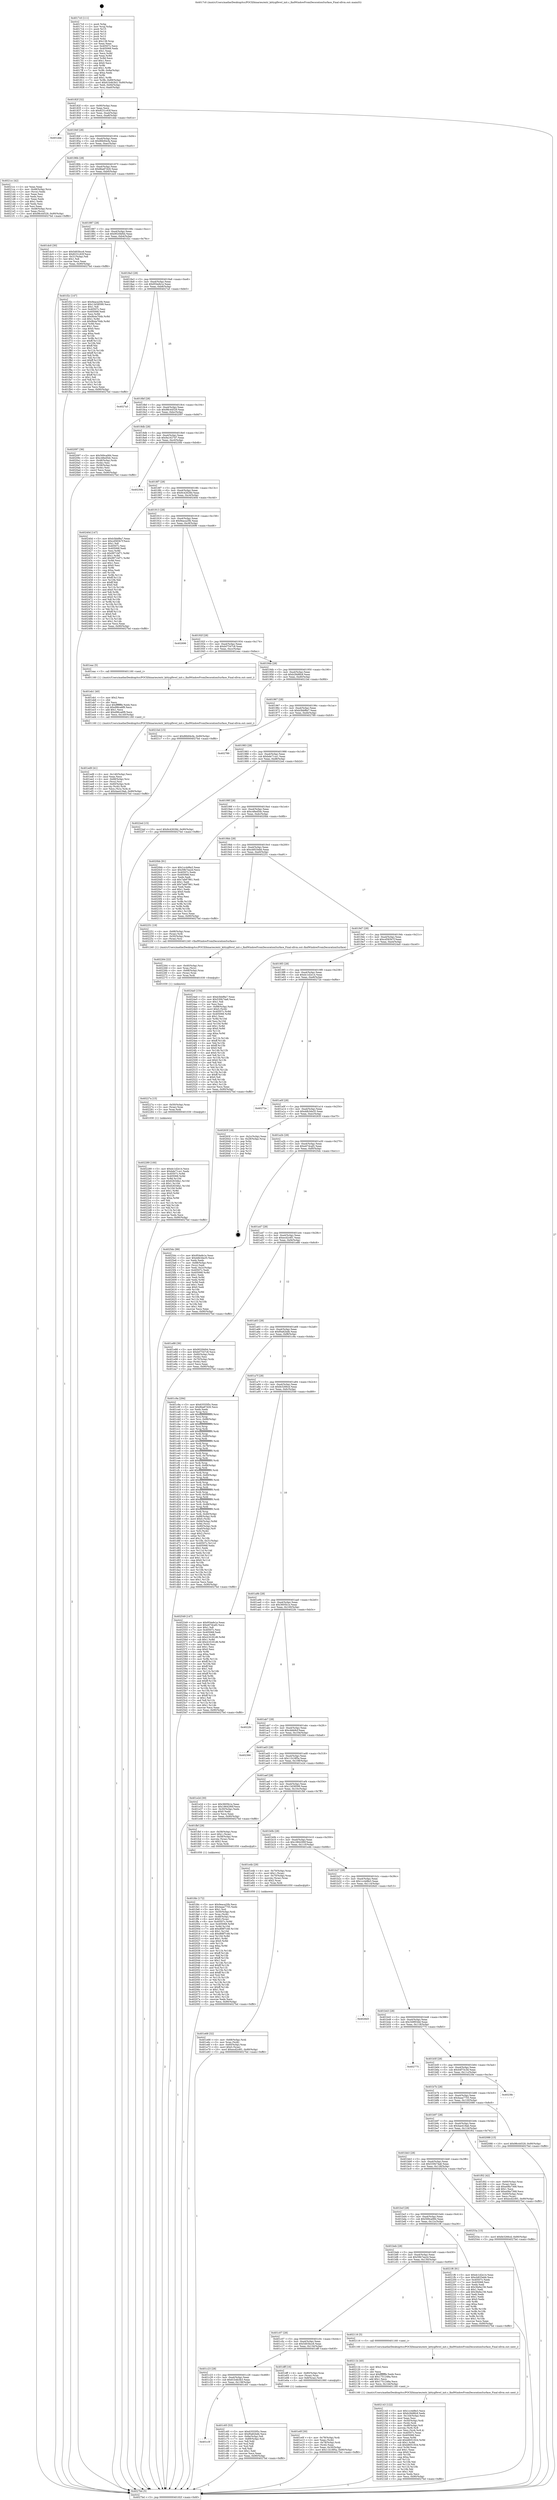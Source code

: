digraph "0x4017c0" {
  label = "0x4017c0 (/mnt/c/Users/mathe/Desktop/tcc/POCII/binaries/extr_kittyglfwwl_init.c_findWindowFromDecorationSurface_Final-ollvm.out::main(0))"
  labelloc = "t"
  node[shape=record]

  Entry [label="",width=0.3,height=0.3,shape=circle,fillcolor=black,style=filled]
  "0x40182f" [label="{
     0x40182f [32]\l
     | [instrs]\l
     &nbsp;&nbsp;0x40182f \<+6\>: mov -0x90(%rbp),%eax\l
     &nbsp;&nbsp;0x401835 \<+2\>: mov %eax,%ecx\l
     &nbsp;&nbsp;0x401837 \<+6\>: sub $0x8231c63f,%ecx\l
     &nbsp;&nbsp;0x40183d \<+6\>: mov %eax,-0xa4(%rbp)\l
     &nbsp;&nbsp;0x401843 \<+6\>: mov %ecx,-0xa8(%rbp)\l
     &nbsp;&nbsp;0x401849 \<+6\>: je 0000000000401dde \<main+0x61e\>\l
  }"]
  "0x401dde" [label="{
     0x401dde\l
  }", style=dashed]
  "0x40184f" [label="{
     0x40184f [28]\l
     | [instrs]\l
     &nbsp;&nbsp;0x40184f \<+5\>: jmp 0000000000401854 \<main+0x94\>\l
     &nbsp;&nbsp;0x401854 \<+6\>: mov -0xa4(%rbp),%eax\l
     &nbsp;&nbsp;0x40185a \<+5\>: sub $0x86b94cfa,%eax\l
     &nbsp;&nbsp;0x40185f \<+6\>: mov %eax,-0xac(%rbp)\l
     &nbsp;&nbsp;0x401865 \<+6\>: je 00000000004021cc \<main+0xa0c\>\l
  }"]
  Exit [label="",width=0.3,height=0.3,shape=circle,fillcolor=black,style=filled,peripheries=2]
  "0x4021cc" [label="{
     0x4021cc [42]\l
     | [instrs]\l
     &nbsp;&nbsp;0x4021cc \<+2\>: xor %eax,%eax\l
     &nbsp;&nbsp;0x4021ce \<+4\>: mov -0x48(%rbp),%rcx\l
     &nbsp;&nbsp;0x4021d2 \<+2\>: mov (%rcx),%edx\l
     &nbsp;&nbsp;0x4021d4 \<+2\>: mov %eax,%esi\l
     &nbsp;&nbsp;0x4021d6 \<+2\>: sub %edx,%esi\l
     &nbsp;&nbsp;0x4021d8 \<+2\>: mov %eax,%edx\l
     &nbsp;&nbsp;0x4021da \<+3\>: sub $0x1,%edx\l
     &nbsp;&nbsp;0x4021dd \<+2\>: add %edx,%esi\l
     &nbsp;&nbsp;0x4021df \<+2\>: sub %esi,%eax\l
     &nbsp;&nbsp;0x4021e1 \<+4\>: mov -0x48(%rbp),%rcx\l
     &nbsp;&nbsp;0x4021e5 \<+2\>: mov %eax,(%rcx)\l
     &nbsp;&nbsp;0x4021e7 \<+10\>: movl $0x98c44529,-0x90(%rbp)\l
     &nbsp;&nbsp;0x4021f1 \<+5\>: jmp 00000000004027bd \<main+0xffd\>\l
  }"]
  "0x40186b" [label="{
     0x40186b [28]\l
     | [instrs]\l
     &nbsp;&nbsp;0x40186b \<+5\>: jmp 0000000000401870 \<main+0xb0\>\l
     &nbsp;&nbsp;0x401870 \<+6\>: mov -0xa4(%rbp),%eax\l
     &nbsp;&nbsp;0x401876 \<+5\>: sub $0x8ba87d26,%eax\l
     &nbsp;&nbsp;0x40187b \<+6\>: mov %eax,-0xb0(%rbp)\l
     &nbsp;&nbsp;0x401881 \<+6\>: je 0000000000401dc0 \<main+0x600\>\l
  }"]
  "0x402289" [label="{
     0x402289 [100]\l
     | [instrs]\l
     &nbsp;&nbsp;0x402289 \<+5\>: mov $0xdc1d2e14,%ecx\l
     &nbsp;&nbsp;0x40228e \<+5\>: mov $0xbde71ce1,%edx\l
     &nbsp;&nbsp;0x402293 \<+8\>: mov 0x40507c,%r8d\l
     &nbsp;&nbsp;0x40229b \<+8\>: mov 0x405068,%r9d\l
     &nbsp;&nbsp;0x4022a3 \<+3\>: mov %r8d,%r10d\l
     &nbsp;&nbsp;0x4022a6 \<+7\>: sub $0x62634fa1,%r10d\l
     &nbsp;&nbsp;0x4022ad \<+4\>: sub $0x1,%r10d\l
     &nbsp;&nbsp;0x4022b1 \<+7\>: add $0x62634fa1,%r10d\l
     &nbsp;&nbsp;0x4022b8 \<+4\>: imul %r10d,%r8d\l
     &nbsp;&nbsp;0x4022bc \<+4\>: and $0x1,%r8d\l
     &nbsp;&nbsp;0x4022c0 \<+4\>: cmp $0x0,%r8d\l
     &nbsp;&nbsp;0x4022c4 \<+4\>: sete %r11b\l
     &nbsp;&nbsp;0x4022c8 \<+4\>: cmp $0xa,%r9d\l
     &nbsp;&nbsp;0x4022cc \<+3\>: setl %bl\l
     &nbsp;&nbsp;0x4022cf \<+3\>: mov %r11b,%r14b\l
     &nbsp;&nbsp;0x4022d2 \<+3\>: and %bl,%r14b\l
     &nbsp;&nbsp;0x4022d5 \<+3\>: xor %bl,%r11b\l
     &nbsp;&nbsp;0x4022d8 \<+3\>: or %r11b,%r14b\l
     &nbsp;&nbsp;0x4022db \<+4\>: test $0x1,%r14b\l
     &nbsp;&nbsp;0x4022df \<+3\>: cmovne %edx,%ecx\l
     &nbsp;&nbsp;0x4022e2 \<+6\>: mov %ecx,-0x90(%rbp)\l
     &nbsp;&nbsp;0x4022e8 \<+5\>: jmp 00000000004027bd \<main+0xffd\>\l
  }"]
  "0x401dc0" [label="{
     0x401dc0 [30]\l
     | [instrs]\l
     &nbsp;&nbsp;0x401dc0 \<+5\>: mov $0x5d03bcc6,%eax\l
     &nbsp;&nbsp;0x401dc5 \<+5\>: mov $0x8231c63f,%ecx\l
     &nbsp;&nbsp;0x401dca \<+3\>: mov -0x31(%rbp),%dl\l
     &nbsp;&nbsp;0x401dcd \<+3\>: test $0x1,%dl\l
     &nbsp;&nbsp;0x401dd0 \<+3\>: cmovne %ecx,%eax\l
     &nbsp;&nbsp;0x401dd3 \<+6\>: mov %eax,-0x90(%rbp)\l
     &nbsp;&nbsp;0x401dd9 \<+5\>: jmp 00000000004027bd \<main+0xffd\>\l
  }"]
  "0x401887" [label="{
     0x401887 [28]\l
     | [instrs]\l
     &nbsp;&nbsp;0x401887 \<+5\>: jmp 000000000040188c \<main+0xcc\>\l
     &nbsp;&nbsp;0x40188c \<+6\>: mov -0xa4(%rbp),%eax\l
     &nbsp;&nbsp;0x401892 \<+5\>: sub $0x9020bf44,%eax\l
     &nbsp;&nbsp;0x401897 \<+6\>: mov %eax,-0xb4(%rbp)\l
     &nbsp;&nbsp;0x40189d \<+6\>: je 0000000000401f2c \<main+0x76c\>\l
  }"]
  "0x40227a" [label="{
     0x40227a [15]\l
     | [instrs]\l
     &nbsp;&nbsp;0x40227a \<+4\>: mov -0x50(%rbp),%rax\l
     &nbsp;&nbsp;0x40227e \<+3\>: mov (%rax),%rax\l
     &nbsp;&nbsp;0x402281 \<+3\>: mov %rax,%rdi\l
     &nbsp;&nbsp;0x402284 \<+5\>: call 0000000000401030 \<free@plt\>\l
     | [calls]\l
     &nbsp;&nbsp;0x401030 \{1\} (unknown)\l
  }"]
  "0x401f2c" [label="{
     0x401f2c [147]\l
     | [instrs]\l
     &nbsp;&nbsp;0x401f2c \<+5\>: mov $0x9eaca20b,%eax\l
     &nbsp;&nbsp;0x401f31 \<+5\>: mov $0x13d38599,%ecx\l
     &nbsp;&nbsp;0x401f36 \<+2\>: mov $0x1,%dl\l
     &nbsp;&nbsp;0x401f38 \<+7\>: mov 0x40507c,%esi\l
     &nbsp;&nbsp;0x401f3f \<+7\>: mov 0x405068,%edi\l
     &nbsp;&nbsp;0x401f46 \<+3\>: mov %esi,%r8d\l
     &nbsp;&nbsp;0x401f49 \<+7\>: add $0x9b4a764b,%r8d\l
     &nbsp;&nbsp;0x401f50 \<+4\>: sub $0x1,%r8d\l
     &nbsp;&nbsp;0x401f54 \<+7\>: sub $0x9b4a764b,%r8d\l
     &nbsp;&nbsp;0x401f5b \<+4\>: imul %r8d,%esi\l
     &nbsp;&nbsp;0x401f5f \<+3\>: and $0x1,%esi\l
     &nbsp;&nbsp;0x401f62 \<+3\>: cmp $0x0,%esi\l
     &nbsp;&nbsp;0x401f65 \<+4\>: sete %r9b\l
     &nbsp;&nbsp;0x401f69 \<+3\>: cmp $0xa,%edi\l
     &nbsp;&nbsp;0x401f6c \<+4\>: setl %r10b\l
     &nbsp;&nbsp;0x401f70 \<+3\>: mov %r9b,%r11b\l
     &nbsp;&nbsp;0x401f73 \<+4\>: xor $0xff,%r11b\l
     &nbsp;&nbsp;0x401f77 \<+3\>: mov %r10b,%bl\l
     &nbsp;&nbsp;0x401f7a \<+3\>: xor $0xff,%bl\l
     &nbsp;&nbsp;0x401f7d \<+3\>: xor $0x1,%dl\l
     &nbsp;&nbsp;0x401f80 \<+3\>: mov %r11b,%r14b\l
     &nbsp;&nbsp;0x401f83 \<+4\>: and $0xff,%r14b\l
     &nbsp;&nbsp;0x401f87 \<+3\>: and %dl,%r9b\l
     &nbsp;&nbsp;0x401f8a \<+3\>: mov %bl,%r15b\l
     &nbsp;&nbsp;0x401f8d \<+4\>: and $0xff,%r15b\l
     &nbsp;&nbsp;0x401f91 \<+3\>: and %dl,%r10b\l
     &nbsp;&nbsp;0x401f94 \<+3\>: or %r9b,%r14b\l
     &nbsp;&nbsp;0x401f97 \<+3\>: or %r10b,%r15b\l
     &nbsp;&nbsp;0x401f9a \<+3\>: xor %r15b,%r14b\l
     &nbsp;&nbsp;0x401f9d \<+3\>: or %bl,%r11b\l
     &nbsp;&nbsp;0x401fa0 \<+4\>: xor $0xff,%r11b\l
     &nbsp;&nbsp;0x401fa4 \<+3\>: or $0x1,%dl\l
     &nbsp;&nbsp;0x401fa7 \<+3\>: and %dl,%r11b\l
     &nbsp;&nbsp;0x401faa \<+3\>: or %r11b,%r14b\l
     &nbsp;&nbsp;0x401fad \<+4\>: test $0x1,%r14b\l
     &nbsp;&nbsp;0x401fb1 \<+3\>: cmovne %ecx,%eax\l
     &nbsp;&nbsp;0x401fb4 \<+6\>: mov %eax,-0x90(%rbp)\l
     &nbsp;&nbsp;0x401fba \<+5\>: jmp 00000000004027bd \<main+0xffd\>\l
  }"]
  "0x4018a3" [label="{
     0x4018a3 [28]\l
     | [instrs]\l
     &nbsp;&nbsp;0x4018a3 \<+5\>: jmp 00000000004018a8 \<main+0xe8\>\l
     &nbsp;&nbsp;0x4018a8 \<+6\>: mov -0xa4(%rbp),%eax\l
     &nbsp;&nbsp;0x4018ae \<+5\>: sub $0x954efe1e,%eax\l
     &nbsp;&nbsp;0x4018b3 \<+6\>: mov %eax,-0xb8(%rbp)\l
     &nbsp;&nbsp;0x4018b9 \<+6\>: je 00000000004027a5 \<main+0xfe5\>\l
  }"]
  "0x402264" [label="{
     0x402264 [22]\l
     | [instrs]\l
     &nbsp;&nbsp;0x402264 \<+4\>: mov -0x40(%rbp),%rsi\l
     &nbsp;&nbsp;0x402268 \<+3\>: mov %rax,(%rsi)\l
     &nbsp;&nbsp;0x40226b \<+4\>: mov -0x68(%rbp),%rax\l
     &nbsp;&nbsp;0x40226f \<+3\>: mov (%rax),%rax\l
     &nbsp;&nbsp;0x402272 \<+3\>: mov %rax,%rdi\l
     &nbsp;&nbsp;0x402275 \<+5\>: call 0000000000401030 \<free@plt\>\l
     | [calls]\l
     &nbsp;&nbsp;0x401030 \{1\} (unknown)\l
  }"]
  "0x4027a5" [label="{
     0x4027a5\l
  }", style=dashed]
  "0x4018bf" [label="{
     0x4018bf [28]\l
     | [instrs]\l
     &nbsp;&nbsp;0x4018bf \<+5\>: jmp 00000000004018c4 \<main+0x104\>\l
     &nbsp;&nbsp;0x4018c4 \<+6\>: mov -0xa4(%rbp),%eax\l
     &nbsp;&nbsp;0x4018ca \<+5\>: sub $0x98c44529,%eax\l
     &nbsp;&nbsp;0x4018cf \<+6\>: mov %eax,-0xbc(%rbp)\l
     &nbsp;&nbsp;0x4018d5 \<+6\>: je 0000000000402097 \<main+0x8d7\>\l
  }"]
  "0x402143" [label="{
     0x402143 [122]\l
     | [instrs]\l
     &nbsp;&nbsp;0x402143 \<+5\>: mov $0x1cc4d8e3,%ecx\l
     &nbsp;&nbsp;0x402148 \<+5\>: mov $0xb28d8fc8,%edx\l
     &nbsp;&nbsp;0x40214d \<+6\>: mov -0x144(%rbp),%esi\l
     &nbsp;&nbsp;0x402153 \<+3\>: imul %eax,%esi\l
     &nbsp;&nbsp;0x402156 \<+4\>: mov -0x50(%rbp),%rdi\l
     &nbsp;&nbsp;0x40215a \<+3\>: mov (%rdi),%rdi\l
     &nbsp;&nbsp;0x40215d \<+4\>: mov -0x48(%rbp),%r8\l
     &nbsp;&nbsp;0x402161 \<+3\>: movslq (%r8),%r8\l
     &nbsp;&nbsp;0x402164 \<+4\>: mov %esi,(%rdi,%r8,4)\l
     &nbsp;&nbsp;0x402168 \<+7\>: mov 0x40507c,%eax\l
     &nbsp;&nbsp;0x40216f \<+7\>: mov 0x405068,%esi\l
     &nbsp;&nbsp;0x402176 \<+3\>: mov %eax,%r9d\l
     &nbsp;&nbsp;0x402179 \<+7\>: add $0xb8051924,%r9d\l
     &nbsp;&nbsp;0x402180 \<+4\>: sub $0x1,%r9d\l
     &nbsp;&nbsp;0x402184 \<+7\>: sub $0xb8051924,%r9d\l
     &nbsp;&nbsp;0x40218b \<+4\>: imul %r9d,%eax\l
     &nbsp;&nbsp;0x40218f \<+3\>: and $0x1,%eax\l
     &nbsp;&nbsp;0x402192 \<+3\>: cmp $0x0,%eax\l
     &nbsp;&nbsp;0x402195 \<+4\>: sete %r10b\l
     &nbsp;&nbsp;0x402199 \<+3\>: cmp $0xa,%esi\l
     &nbsp;&nbsp;0x40219c \<+4\>: setl %r11b\l
     &nbsp;&nbsp;0x4021a0 \<+3\>: mov %r10b,%bl\l
     &nbsp;&nbsp;0x4021a3 \<+3\>: and %r11b,%bl\l
     &nbsp;&nbsp;0x4021a6 \<+3\>: xor %r11b,%r10b\l
     &nbsp;&nbsp;0x4021a9 \<+3\>: or %r10b,%bl\l
     &nbsp;&nbsp;0x4021ac \<+3\>: test $0x1,%bl\l
     &nbsp;&nbsp;0x4021af \<+3\>: cmovne %edx,%ecx\l
     &nbsp;&nbsp;0x4021b2 \<+6\>: mov %ecx,-0x90(%rbp)\l
     &nbsp;&nbsp;0x4021b8 \<+5\>: jmp 00000000004027bd \<main+0xffd\>\l
  }"]
  "0x402097" [label="{
     0x402097 [36]\l
     | [instrs]\l
     &nbsp;&nbsp;0x402097 \<+5\>: mov $0x569ca084,%eax\l
     &nbsp;&nbsp;0x40209c \<+5\>: mov $0xc48ed5dc,%ecx\l
     &nbsp;&nbsp;0x4020a1 \<+4\>: mov -0x48(%rbp),%rdx\l
     &nbsp;&nbsp;0x4020a5 \<+2\>: mov (%rdx),%esi\l
     &nbsp;&nbsp;0x4020a7 \<+4\>: mov -0x58(%rbp),%rdx\l
     &nbsp;&nbsp;0x4020ab \<+2\>: cmp (%rdx),%esi\l
     &nbsp;&nbsp;0x4020ad \<+3\>: cmovl %ecx,%eax\l
     &nbsp;&nbsp;0x4020b0 \<+6\>: mov %eax,-0x90(%rbp)\l
     &nbsp;&nbsp;0x4020b6 \<+5\>: jmp 00000000004027bd \<main+0xffd\>\l
  }"]
  "0x4018db" [label="{
     0x4018db [28]\l
     | [instrs]\l
     &nbsp;&nbsp;0x4018db \<+5\>: jmp 00000000004018e0 \<main+0x120\>\l
     &nbsp;&nbsp;0x4018e0 \<+6\>: mov -0xa4(%rbp),%eax\l
     &nbsp;&nbsp;0x4018e6 \<+5\>: sub $0x9a1627d7,%eax\l
     &nbsp;&nbsp;0x4018eb \<+6\>: mov %eax,-0xc0(%rbp)\l
     &nbsp;&nbsp;0x4018f1 \<+6\>: je 000000000040230b \<main+0xb4b\>\l
  }"]
  "0x40211b" [label="{
     0x40211b [40]\l
     | [instrs]\l
     &nbsp;&nbsp;0x40211b \<+5\>: mov $0x2,%ecx\l
     &nbsp;&nbsp;0x402120 \<+1\>: cltd\l
     &nbsp;&nbsp;0x402121 \<+2\>: idiv %ecx\l
     &nbsp;&nbsp;0x402123 \<+6\>: imul $0xfffffffe,%edx,%ecx\l
     &nbsp;&nbsp;0x402129 \<+6\>: sub $0x1751248a,%ecx\l
     &nbsp;&nbsp;0x40212f \<+3\>: add $0x1,%ecx\l
     &nbsp;&nbsp;0x402132 \<+6\>: add $0x1751248a,%ecx\l
     &nbsp;&nbsp;0x402138 \<+6\>: mov %ecx,-0x144(%rbp)\l
     &nbsp;&nbsp;0x40213e \<+5\>: call 0000000000401160 \<next_i\>\l
     | [calls]\l
     &nbsp;&nbsp;0x401160 \{1\} (/mnt/c/Users/mathe/Desktop/tcc/POCII/binaries/extr_kittyglfwwl_init.c_findWindowFromDecorationSurface_Final-ollvm.out::next_i)\l
  }"]
  "0x40230b" [label="{
     0x40230b\l
  }", style=dashed]
  "0x4018f7" [label="{
     0x4018f7 [28]\l
     | [instrs]\l
     &nbsp;&nbsp;0x4018f7 \<+5\>: jmp 00000000004018fc \<main+0x13c\>\l
     &nbsp;&nbsp;0x4018fc \<+6\>: mov -0xa4(%rbp),%eax\l
     &nbsp;&nbsp;0x401902 \<+5\>: sub $0x9c42628d,%eax\l
     &nbsp;&nbsp;0x401907 \<+6\>: mov %eax,-0xc4(%rbp)\l
     &nbsp;&nbsp;0x40190d \<+6\>: je 000000000040240d \<main+0xc4d\>\l
  }"]
  "0x401fdc" [label="{
     0x401fdc [172]\l
     | [instrs]\l
     &nbsp;&nbsp;0x401fdc \<+5\>: mov $0x9eaca20b,%ecx\l
     &nbsp;&nbsp;0x401fe1 \<+5\>: mov $0x4aaa7755,%edx\l
     &nbsp;&nbsp;0x401fe6 \<+3\>: mov $0x1,%sil\l
     &nbsp;&nbsp;0x401fe9 \<+4\>: mov -0x50(%rbp),%rdi\l
     &nbsp;&nbsp;0x401fed \<+3\>: mov %rax,(%rdi)\l
     &nbsp;&nbsp;0x401ff0 \<+4\>: mov -0x48(%rbp),%rax\l
     &nbsp;&nbsp;0x401ff4 \<+6\>: movl $0x0,(%rax)\l
     &nbsp;&nbsp;0x401ffa \<+8\>: mov 0x40507c,%r8d\l
     &nbsp;&nbsp;0x402002 \<+8\>: mov 0x405068,%r9d\l
     &nbsp;&nbsp;0x40200a \<+3\>: mov %r8d,%r10d\l
     &nbsp;&nbsp;0x40200d \<+7\>: add $0xd68f7c48,%r10d\l
     &nbsp;&nbsp;0x402014 \<+4\>: sub $0x1,%r10d\l
     &nbsp;&nbsp;0x402018 \<+7\>: sub $0xd68f7c48,%r10d\l
     &nbsp;&nbsp;0x40201f \<+4\>: imul %r10d,%r8d\l
     &nbsp;&nbsp;0x402023 \<+4\>: and $0x1,%r8d\l
     &nbsp;&nbsp;0x402027 \<+4\>: cmp $0x0,%r8d\l
     &nbsp;&nbsp;0x40202b \<+4\>: sete %r11b\l
     &nbsp;&nbsp;0x40202f \<+4\>: cmp $0xa,%r9d\l
     &nbsp;&nbsp;0x402033 \<+3\>: setl %bl\l
     &nbsp;&nbsp;0x402036 \<+3\>: mov %r11b,%r14b\l
     &nbsp;&nbsp;0x402039 \<+4\>: xor $0xff,%r14b\l
     &nbsp;&nbsp;0x40203d \<+3\>: mov %bl,%r15b\l
     &nbsp;&nbsp;0x402040 \<+4\>: xor $0xff,%r15b\l
     &nbsp;&nbsp;0x402044 \<+4\>: xor $0x1,%sil\l
     &nbsp;&nbsp;0x402048 \<+3\>: mov %r14b,%r12b\l
     &nbsp;&nbsp;0x40204b \<+4\>: and $0xff,%r12b\l
     &nbsp;&nbsp;0x40204f \<+3\>: and %sil,%r11b\l
     &nbsp;&nbsp;0x402052 \<+3\>: mov %r15b,%r13b\l
     &nbsp;&nbsp;0x402055 \<+4\>: and $0xff,%r13b\l
     &nbsp;&nbsp;0x402059 \<+3\>: and %sil,%bl\l
     &nbsp;&nbsp;0x40205c \<+3\>: or %r11b,%r12b\l
     &nbsp;&nbsp;0x40205f \<+3\>: or %bl,%r13b\l
     &nbsp;&nbsp;0x402062 \<+3\>: xor %r13b,%r12b\l
     &nbsp;&nbsp;0x402065 \<+3\>: or %r15b,%r14b\l
     &nbsp;&nbsp;0x402068 \<+4\>: xor $0xff,%r14b\l
     &nbsp;&nbsp;0x40206c \<+4\>: or $0x1,%sil\l
     &nbsp;&nbsp;0x402070 \<+3\>: and %sil,%r14b\l
     &nbsp;&nbsp;0x402073 \<+3\>: or %r14b,%r12b\l
     &nbsp;&nbsp;0x402076 \<+4\>: test $0x1,%r12b\l
     &nbsp;&nbsp;0x40207a \<+3\>: cmovne %edx,%ecx\l
     &nbsp;&nbsp;0x40207d \<+6\>: mov %ecx,-0x90(%rbp)\l
     &nbsp;&nbsp;0x402083 \<+5\>: jmp 00000000004027bd \<main+0xffd\>\l
  }"]
  "0x40240d" [label="{
     0x40240d [147]\l
     | [instrs]\l
     &nbsp;&nbsp;0x40240d \<+5\>: mov $0xb3bbf8a7,%eax\l
     &nbsp;&nbsp;0x402412 \<+5\>: mov $0xcd583b7f,%ecx\l
     &nbsp;&nbsp;0x402417 \<+2\>: mov $0x1,%dl\l
     &nbsp;&nbsp;0x402419 \<+7\>: mov 0x40507c,%esi\l
     &nbsp;&nbsp;0x402420 \<+7\>: mov 0x405068,%edi\l
     &nbsp;&nbsp;0x402427 \<+3\>: mov %esi,%r8d\l
     &nbsp;&nbsp;0x40242a \<+7\>: sub $0x9971bf71,%r8d\l
     &nbsp;&nbsp;0x402431 \<+4\>: sub $0x1,%r8d\l
     &nbsp;&nbsp;0x402435 \<+7\>: add $0x9971bf71,%r8d\l
     &nbsp;&nbsp;0x40243c \<+4\>: imul %r8d,%esi\l
     &nbsp;&nbsp;0x402440 \<+3\>: and $0x1,%esi\l
     &nbsp;&nbsp;0x402443 \<+3\>: cmp $0x0,%esi\l
     &nbsp;&nbsp;0x402446 \<+4\>: sete %r9b\l
     &nbsp;&nbsp;0x40244a \<+3\>: cmp $0xa,%edi\l
     &nbsp;&nbsp;0x40244d \<+4\>: setl %r10b\l
     &nbsp;&nbsp;0x402451 \<+3\>: mov %r9b,%r11b\l
     &nbsp;&nbsp;0x402454 \<+4\>: xor $0xff,%r11b\l
     &nbsp;&nbsp;0x402458 \<+3\>: mov %r10b,%bl\l
     &nbsp;&nbsp;0x40245b \<+3\>: xor $0xff,%bl\l
     &nbsp;&nbsp;0x40245e \<+3\>: xor $0x0,%dl\l
     &nbsp;&nbsp;0x402461 \<+3\>: mov %r11b,%r14b\l
     &nbsp;&nbsp;0x402464 \<+4\>: and $0x0,%r14b\l
     &nbsp;&nbsp;0x402468 \<+3\>: and %dl,%r9b\l
     &nbsp;&nbsp;0x40246b \<+3\>: mov %bl,%r15b\l
     &nbsp;&nbsp;0x40246e \<+4\>: and $0x0,%r15b\l
     &nbsp;&nbsp;0x402472 \<+3\>: and %dl,%r10b\l
     &nbsp;&nbsp;0x402475 \<+3\>: or %r9b,%r14b\l
     &nbsp;&nbsp;0x402478 \<+3\>: or %r10b,%r15b\l
     &nbsp;&nbsp;0x40247b \<+3\>: xor %r15b,%r14b\l
     &nbsp;&nbsp;0x40247e \<+3\>: or %bl,%r11b\l
     &nbsp;&nbsp;0x402481 \<+4\>: xor $0xff,%r11b\l
     &nbsp;&nbsp;0x402485 \<+3\>: or $0x0,%dl\l
     &nbsp;&nbsp;0x402488 \<+3\>: and %dl,%r11b\l
     &nbsp;&nbsp;0x40248b \<+3\>: or %r11b,%r14b\l
     &nbsp;&nbsp;0x40248e \<+4\>: test $0x1,%r14b\l
     &nbsp;&nbsp;0x402492 \<+3\>: cmovne %ecx,%eax\l
     &nbsp;&nbsp;0x402495 \<+6\>: mov %eax,-0x90(%rbp)\l
     &nbsp;&nbsp;0x40249b \<+5\>: jmp 00000000004027bd \<main+0xffd\>\l
  }"]
  "0x401913" [label="{
     0x401913 [28]\l
     | [instrs]\l
     &nbsp;&nbsp;0x401913 \<+5\>: jmp 0000000000401918 \<main+0x158\>\l
     &nbsp;&nbsp;0x401918 \<+6\>: mov -0xa4(%rbp),%eax\l
     &nbsp;&nbsp;0x40191e \<+5\>: sub $0x9eaca20b,%eax\l
     &nbsp;&nbsp;0x401923 \<+6\>: mov %eax,-0xc8(%rbp)\l
     &nbsp;&nbsp;0x401929 \<+6\>: je 0000000000402696 \<main+0xed6\>\l
  }"]
  "0x401ed9" [label="{
     0x401ed9 [41]\l
     | [instrs]\l
     &nbsp;&nbsp;0x401ed9 \<+6\>: mov -0x140(%rbp),%ecx\l
     &nbsp;&nbsp;0x401edf \<+3\>: imul %eax,%ecx\l
     &nbsp;&nbsp;0x401ee2 \<+4\>: mov -0x68(%rbp),%rsi\l
     &nbsp;&nbsp;0x401ee6 \<+3\>: mov (%rsi),%rsi\l
     &nbsp;&nbsp;0x401ee9 \<+4\>: mov -0x60(%rbp),%rdi\l
     &nbsp;&nbsp;0x401eed \<+3\>: movslq (%rdi),%rdi\l
     &nbsp;&nbsp;0x401ef0 \<+3\>: mov %ecx,(%rsi,%rdi,4)\l
     &nbsp;&nbsp;0x401ef3 \<+10\>: movl $0x4ae418ab,-0x90(%rbp)\l
     &nbsp;&nbsp;0x401efd \<+5\>: jmp 00000000004027bd \<main+0xffd\>\l
  }"]
  "0x402696" [label="{
     0x402696\l
  }", style=dashed]
  "0x40192f" [label="{
     0x40192f [28]\l
     | [instrs]\l
     &nbsp;&nbsp;0x40192f \<+5\>: jmp 0000000000401934 \<main+0x174\>\l
     &nbsp;&nbsp;0x401934 \<+6\>: mov -0xa4(%rbp),%eax\l
     &nbsp;&nbsp;0x40193a \<+5\>: sub $0xb07547c8,%eax\l
     &nbsp;&nbsp;0x40193f \<+6\>: mov %eax,-0xcc(%rbp)\l
     &nbsp;&nbsp;0x401945 \<+6\>: je 0000000000401eac \<main+0x6ec\>\l
  }"]
  "0x401eb1" [label="{
     0x401eb1 [40]\l
     | [instrs]\l
     &nbsp;&nbsp;0x401eb1 \<+5\>: mov $0x2,%ecx\l
     &nbsp;&nbsp;0x401eb6 \<+1\>: cltd\l
     &nbsp;&nbsp;0x401eb7 \<+2\>: idiv %ecx\l
     &nbsp;&nbsp;0x401eb9 \<+6\>: imul $0xfffffffe,%edx,%ecx\l
     &nbsp;&nbsp;0x401ebf \<+6\>: sub $0xd96ca6f9,%ecx\l
     &nbsp;&nbsp;0x401ec5 \<+3\>: add $0x1,%ecx\l
     &nbsp;&nbsp;0x401ec8 \<+6\>: add $0xd96ca6f9,%ecx\l
     &nbsp;&nbsp;0x401ece \<+6\>: mov %ecx,-0x140(%rbp)\l
     &nbsp;&nbsp;0x401ed4 \<+5\>: call 0000000000401160 \<next_i\>\l
     | [calls]\l
     &nbsp;&nbsp;0x401160 \{1\} (/mnt/c/Users/mathe/Desktop/tcc/POCII/binaries/extr_kittyglfwwl_init.c_findWindowFromDecorationSurface_Final-ollvm.out::next_i)\l
  }"]
  "0x401eac" [label="{
     0x401eac [5]\l
     | [instrs]\l
     &nbsp;&nbsp;0x401eac \<+5\>: call 0000000000401160 \<next_i\>\l
     | [calls]\l
     &nbsp;&nbsp;0x401160 \{1\} (/mnt/c/Users/mathe/Desktop/tcc/POCII/binaries/extr_kittyglfwwl_init.c_findWindowFromDecorationSurface_Final-ollvm.out::next_i)\l
  }"]
  "0x40194b" [label="{
     0x40194b [28]\l
     | [instrs]\l
     &nbsp;&nbsp;0x40194b \<+5\>: jmp 0000000000401950 \<main+0x190\>\l
     &nbsp;&nbsp;0x401950 \<+6\>: mov -0xa4(%rbp),%eax\l
     &nbsp;&nbsp;0x401956 \<+5\>: sub $0xb28d8fc8,%eax\l
     &nbsp;&nbsp;0x40195b \<+6\>: mov %eax,-0xd0(%rbp)\l
     &nbsp;&nbsp;0x401961 \<+6\>: je 00000000004021bd \<main+0x9fd\>\l
  }"]
  "0x401e68" [label="{
     0x401e68 [32]\l
     | [instrs]\l
     &nbsp;&nbsp;0x401e68 \<+4\>: mov -0x68(%rbp),%rdi\l
     &nbsp;&nbsp;0x401e6c \<+3\>: mov %rax,(%rdi)\l
     &nbsp;&nbsp;0x401e6f \<+4\>: mov -0x60(%rbp),%rax\l
     &nbsp;&nbsp;0x401e73 \<+6\>: movl $0x0,(%rax)\l
     &nbsp;&nbsp;0x401e79 \<+10\>: movl $0xecd2c6f1,-0x90(%rbp)\l
     &nbsp;&nbsp;0x401e83 \<+5\>: jmp 00000000004027bd \<main+0xffd\>\l
  }"]
  "0x4021bd" [label="{
     0x4021bd [15]\l
     | [instrs]\l
     &nbsp;&nbsp;0x4021bd \<+10\>: movl $0x86b94cfa,-0x90(%rbp)\l
     &nbsp;&nbsp;0x4021c7 \<+5\>: jmp 00000000004027bd \<main+0xffd\>\l
  }"]
  "0x401967" [label="{
     0x401967 [28]\l
     | [instrs]\l
     &nbsp;&nbsp;0x401967 \<+5\>: jmp 000000000040196c \<main+0x1ac\>\l
     &nbsp;&nbsp;0x40196c \<+6\>: mov -0xa4(%rbp),%eax\l
     &nbsp;&nbsp;0x401972 \<+5\>: sub $0xb3bbf8a7,%eax\l
     &nbsp;&nbsp;0x401977 \<+6\>: mov %eax,-0xd4(%rbp)\l
     &nbsp;&nbsp;0x40197d \<+6\>: je 0000000000402789 \<main+0xfc9\>\l
  }"]
  "0x401e0f" [label="{
     0x401e0f [30]\l
     | [instrs]\l
     &nbsp;&nbsp;0x401e0f \<+4\>: mov -0x78(%rbp),%rdi\l
     &nbsp;&nbsp;0x401e13 \<+2\>: mov %eax,(%rdi)\l
     &nbsp;&nbsp;0x401e15 \<+4\>: mov -0x78(%rbp),%rdi\l
     &nbsp;&nbsp;0x401e19 \<+2\>: mov (%rdi),%eax\l
     &nbsp;&nbsp;0x401e1b \<+3\>: mov %eax,-0x30(%rbp)\l
     &nbsp;&nbsp;0x401e1e \<+10\>: movl $0x11b18f5a,-0x90(%rbp)\l
     &nbsp;&nbsp;0x401e28 \<+5\>: jmp 00000000004027bd \<main+0xffd\>\l
  }"]
  "0x402789" [label="{
     0x402789\l
  }", style=dashed]
  "0x401983" [label="{
     0x401983 [28]\l
     | [instrs]\l
     &nbsp;&nbsp;0x401983 \<+5\>: jmp 0000000000401988 \<main+0x1c8\>\l
     &nbsp;&nbsp;0x401988 \<+6\>: mov -0xa4(%rbp),%eax\l
     &nbsp;&nbsp;0x40198e \<+5\>: sub $0xbde71ce1,%eax\l
     &nbsp;&nbsp;0x401993 \<+6\>: mov %eax,-0xd8(%rbp)\l
     &nbsp;&nbsp;0x401999 \<+6\>: je 00000000004022ed \<main+0xb2d\>\l
  }"]
  "0x4017c0" [label="{
     0x4017c0 [111]\l
     | [instrs]\l
     &nbsp;&nbsp;0x4017c0 \<+1\>: push %rbp\l
     &nbsp;&nbsp;0x4017c1 \<+3\>: mov %rsp,%rbp\l
     &nbsp;&nbsp;0x4017c4 \<+2\>: push %r15\l
     &nbsp;&nbsp;0x4017c6 \<+2\>: push %r14\l
     &nbsp;&nbsp;0x4017c8 \<+2\>: push %r13\l
     &nbsp;&nbsp;0x4017ca \<+2\>: push %r12\l
     &nbsp;&nbsp;0x4017cc \<+1\>: push %rbx\l
     &nbsp;&nbsp;0x4017cd \<+7\>: sub $0x138,%rsp\l
     &nbsp;&nbsp;0x4017d4 \<+2\>: xor %eax,%eax\l
     &nbsp;&nbsp;0x4017d6 \<+7\>: mov 0x40507c,%ecx\l
     &nbsp;&nbsp;0x4017dd \<+7\>: mov 0x405068,%edx\l
     &nbsp;&nbsp;0x4017e4 \<+3\>: sub $0x1,%eax\l
     &nbsp;&nbsp;0x4017e7 \<+3\>: mov %ecx,%r8d\l
     &nbsp;&nbsp;0x4017ea \<+3\>: add %eax,%r8d\l
     &nbsp;&nbsp;0x4017ed \<+4\>: imul %r8d,%ecx\l
     &nbsp;&nbsp;0x4017f1 \<+3\>: and $0x1,%ecx\l
     &nbsp;&nbsp;0x4017f4 \<+3\>: cmp $0x0,%ecx\l
     &nbsp;&nbsp;0x4017f7 \<+4\>: sete %r9b\l
     &nbsp;&nbsp;0x4017fb \<+4\>: and $0x1,%r9b\l
     &nbsp;&nbsp;0x4017ff \<+7\>: mov %r9b,-0x8a(%rbp)\l
     &nbsp;&nbsp;0x401806 \<+3\>: cmp $0xa,%edx\l
     &nbsp;&nbsp;0x401809 \<+4\>: setl %r9b\l
     &nbsp;&nbsp;0x40180d \<+4\>: and $0x1,%r9b\l
     &nbsp;&nbsp;0x401811 \<+7\>: mov %r9b,-0x89(%rbp)\l
     &nbsp;&nbsp;0x401818 \<+10\>: movl $0x61b4b3b3,-0x90(%rbp)\l
     &nbsp;&nbsp;0x401822 \<+6\>: mov %edi,-0x94(%rbp)\l
     &nbsp;&nbsp;0x401828 \<+7\>: mov %rsi,-0xa0(%rbp)\l
  }"]
  "0x4022ed" [label="{
     0x4022ed [15]\l
     | [instrs]\l
     &nbsp;&nbsp;0x4022ed \<+10\>: movl $0x9c42628d,-0x90(%rbp)\l
     &nbsp;&nbsp;0x4022f7 \<+5\>: jmp 00000000004027bd \<main+0xffd\>\l
  }"]
  "0x40199f" [label="{
     0x40199f [28]\l
     | [instrs]\l
     &nbsp;&nbsp;0x40199f \<+5\>: jmp 00000000004019a4 \<main+0x1e4\>\l
     &nbsp;&nbsp;0x4019a4 \<+6\>: mov -0xa4(%rbp),%eax\l
     &nbsp;&nbsp;0x4019aa \<+5\>: sub $0xc48ed5dc,%eax\l
     &nbsp;&nbsp;0x4019af \<+6\>: mov %eax,-0xdc(%rbp)\l
     &nbsp;&nbsp;0x4019b5 \<+6\>: je 00000000004020bb \<main+0x8fb\>\l
  }"]
  "0x4027bd" [label="{
     0x4027bd [5]\l
     | [instrs]\l
     &nbsp;&nbsp;0x4027bd \<+5\>: jmp 000000000040182f \<main+0x6f\>\l
  }"]
  "0x4020bb" [label="{
     0x4020bb [91]\l
     | [instrs]\l
     &nbsp;&nbsp;0x4020bb \<+5\>: mov $0x1cc4d8e3,%eax\l
     &nbsp;&nbsp;0x4020c0 \<+5\>: mov $0x59b7ea2d,%ecx\l
     &nbsp;&nbsp;0x4020c5 \<+7\>: mov 0x40507c,%edx\l
     &nbsp;&nbsp;0x4020cc \<+7\>: mov 0x405068,%esi\l
     &nbsp;&nbsp;0x4020d3 \<+2\>: mov %edx,%edi\l
     &nbsp;&nbsp;0x4020d5 \<+6\>: sub $0x7ab87961,%edi\l
     &nbsp;&nbsp;0x4020db \<+3\>: sub $0x1,%edi\l
     &nbsp;&nbsp;0x4020de \<+6\>: add $0x7ab87961,%edi\l
     &nbsp;&nbsp;0x4020e4 \<+3\>: imul %edi,%edx\l
     &nbsp;&nbsp;0x4020e7 \<+3\>: and $0x1,%edx\l
     &nbsp;&nbsp;0x4020ea \<+3\>: cmp $0x0,%edx\l
     &nbsp;&nbsp;0x4020ed \<+4\>: sete %r8b\l
     &nbsp;&nbsp;0x4020f1 \<+3\>: cmp $0xa,%esi\l
     &nbsp;&nbsp;0x4020f4 \<+4\>: setl %r9b\l
     &nbsp;&nbsp;0x4020f8 \<+3\>: mov %r8b,%r10b\l
     &nbsp;&nbsp;0x4020fb \<+3\>: and %r9b,%r10b\l
     &nbsp;&nbsp;0x4020fe \<+3\>: xor %r9b,%r8b\l
     &nbsp;&nbsp;0x402101 \<+3\>: or %r8b,%r10b\l
     &nbsp;&nbsp;0x402104 \<+4\>: test $0x1,%r10b\l
     &nbsp;&nbsp;0x402108 \<+3\>: cmovne %ecx,%eax\l
     &nbsp;&nbsp;0x40210b \<+6\>: mov %eax,-0x90(%rbp)\l
     &nbsp;&nbsp;0x402111 \<+5\>: jmp 00000000004027bd \<main+0xffd\>\l
  }"]
  "0x4019bb" [label="{
     0x4019bb [28]\l
     | [instrs]\l
     &nbsp;&nbsp;0x4019bb \<+5\>: jmp 00000000004019c0 \<main+0x200\>\l
     &nbsp;&nbsp;0x4019c0 \<+6\>: mov -0xa4(%rbp),%eax\l
     &nbsp;&nbsp;0x4019c6 \<+5\>: sub $0xcb833ebb,%eax\l
     &nbsp;&nbsp;0x4019cb \<+6\>: mov %eax,-0xe0(%rbp)\l
     &nbsp;&nbsp;0x4019d1 \<+6\>: je 0000000000402251 \<main+0xa91\>\l
  }"]
  "0x401c3f" [label="{
     0x401c3f\l
  }", style=dashed]
  "0x402251" [label="{
     0x402251 [19]\l
     | [instrs]\l
     &nbsp;&nbsp;0x402251 \<+4\>: mov -0x68(%rbp),%rax\l
     &nbsp;&nbsp;0x402255 \<+3\>: mov (%rax),%rdi\l
     &nbsp;&nbsp;0x402258 \<+4\>: mov -0x50(%rbp),%rax\l
     &nbsp;&nbsp;0x40225c \<+3\>: mov (%rax),%rsi\l
     &nbsp;&nbsp;0x40225f \<+5\>: call 0000000000401240 \<findWindowFromDecorationSurface\>\l
     | [calls]\l
     &nbsp;&nbsp;0x401240 \{1\} (/mnt/c/Users/mathe/Desktop/tcc/POCII/binaries/extr_kittyglfwwl_init.c_findWindowFromDecorationSurface_Final-ollvm.out::findWindowFromDecorationSurface)\l
  }"]
  "0x4019d7" [label="{
     0x4019d7 [28]\l
     | [instrs]\l
     &nbsp;&nbsp;0x4019d7 \<+5\>: jmp 00000000004019dc \<main+0x21c\>\l
     &nbsp;&nbsp;0x4019dc \<+6\>: mov -0xa4(%rbp),%eax\l
     &nbsp;&nbsp;0x4019e2 \<+5\>: sub $0xcd583b7f,%eax\l
     &nbsp;&nbsp;0x4019e7 \<+6\>: mov %eax,-0xe4(%rbp)\l
     &nbsp;&nbsp;0x4019ed \<+6\>: je 00000000004024a0 \<main+0xce0\>\l
  }"]
  "0x401c65" [label="{
     0x401c65 [53]\l
     | [instrs]\l
     &nbsp;&nbsp;0x401c65 \<+5\>: mov $0x63555f5c,%eax\l
     &nbsp;&nbsp;0x401c6a \<+5\>: mov $0xf0a82bdb,%ecx\l
     &nbsp;&nbsp;0x401c6f \<+6\>: mov -0x8a(%rbp),%dl\l
     &nbsp;&nbsp;0x401c75 \<+7\>: mov -0x89(%rbp),%sil\l
     &nbsp;&nbsp;0x401c7c \<+3\>: mov %dl,%dil\l
     &nbsp;&nbsp;0x401c7f \<+3\>: and %sil,%dil\l
     &nbsp;&nbsp;0x401c82 \<+3\>: xor %sil,%dl\l
     &nbsp;&nbsp;0x401c85 \<+3\>: or %dl,%dil\l
     &nbsp;&nbsp;0x401c88 \<+4\>: test $0x1,%dil\l
     &nbsp;&nbsp;0x401c8c \<+3\>: cmovne %ecx,%eax\l
     &nbsp;&nbsp;0x401c8f \<+6\>: mov %eax,-0x90(%rbp)\l
     &nbsp;&nbsp;0x401c95 \<+5\>: jmp 00000000004027bd \<main+0xffd\>\l
  }"]
  "0x4024a0" [label="{
     0x4024a0 [154]\l
     | [instrs]\l
     &nbsp;&nbsp;0x4024a0 \<+5\>: mov $0xb3bbf8a7,%eax\l
     &nbsp;&nbsp;0x4024a5 \<+5\>: mov $0x530b74a6,%ecx\l
     &nbsp;&nbsp;0x4024aa \<+2\>: mov $0x1,%dl\l
     &nbsp;&nbsp;0x4024ac \<+2\>: xor %esi,%esi\l
     &nbsp;&nbsp;0x4024ae \<+7\>: mov -0x88(%rbp),%rdi\l
     &nbsp;&nbsp;0x4024b5 \<+6\>: movl $0x0,(%rdi)\l
     &nbsp;&nbsp;0x4024bb \<+8\>: mov 0x40507c,%r8d\l
     &nbsp;&nbsp;0x4024c3 \<+8\>: mov 0x405068,%r9d\l
     &nbsp;&nbsp;0x4024cb \<+3\>: sub $0x1,%esi\l
     &nbsp;&nbsp;0x4024ce \<+3\>: mov %r8d,%r10d\l
     &nbsp;&nbsp;0x4024d1 \<+3\>: add %esi,%r10d\l
     &nbsp;&nbsp;0x4024d4 \<+4\>: imul %r10d,%r8d\l
     &nbsp;&nbsp;0x4024d8 \<+4\>: and $0x1,%r8d\l
     &nbsp;&nbsp;0x4024dc \<+4\>: cmp $0x0,%r8d\l
     &nbsp;&nbsp;0x4024e0 \<+4\>: sete %r11b\l
     &nbsp;&nbsp;0x4024e4 \<+4\>: cmp $0xa,%r9d\l
     &nbsp;&nbsp;0x4024e8 \<+3\>: setl %bl\l
     &nbsp;&nbsp;0x4024eb \<+3\>: mov %r11b,%r14b\l
     &nbsp;&nbsp;0x4024ee \<+4\>: xor $0xff,%r14b\l
     &nbsp;&nbsp;0x4024f2 \<+3\>: mov %bl,%r15b\l
     &nbsp;&nbsp;0x4024f5 \<+4\>: xor $0xff,%r15b\l
     &nbsp;&nbsp;0x4024f9 \<+3\>: xor $0x0,%dl\l
     &nbsp;&nbsp;0x4024fc \<+3\>: mov %r14b,%r12b\l
     &nbsp;&nbsp;0x4024ff \<+4\>: and $0x0,%r12b\l
     &nbsp;&nbsp;0x402503 \<+3\>: and %dl,%r11b\l
     &nbsp;&nbsp;0x402506 \<+3\>: mov %r15b,%r13b\l
     &nbsp;&nbsp;0x402509 \<+4\>: and $0x0,%r13b\l
     &nbsp;&nbsp;0x40250d \<+2\>: and %dl,%bl\l
     &nbsp;&nbsp;0x40250f \<+3\>: or %r11b,%r12b\l
     &nbsp;&nbsp;0x402512 \<+3\>: or %bl,%r13b\l
     &nbsp;&nbsp;0x402515 \<+3\>: xor %r13b,%r12b\l
     &nbsp;&nbsp;0x402518 \<+3\>: or %r15b,%r14b\l
     &nbsp;&nbsp;0x40251b \<+4\>: xor $0xff,%r14b\l
     &nbsp;&nbsp;0x40251f \<+3\>: or $0x0,%dl\l
     &nbsp;&nbsp;0x402522 \<+3\>: and %dl,%r14b\l
     &nbsp;&nbsp;0x402525 \<+3\>: or %r14b,%r12b\l
     &nbsp;&nbsp;0x402528 \<+4\>: test $0x1,%r12b\l
     &nbsp;&nbsp;0x40252c \<+3\>: cmovne %ecx,%eax\l
     &nbsp;&nbsp;0x40252f \<+6\>: mov %eax,-0x90(%rbp)\l
     &nbsp;&nbsp;0x402535 \<+5\>: jmp 00000000004027bd \<main+0xffd\>\l
  }"]
  "0x4019f3" [label="{
     0x4019f3 [28]\l
     | [instrs]\l
     &nbsp;&nbsp;0x4019f3 \<+5\>: jmp 00000000004019f8 \<main+0x238\>\l
     &nbsp;&nbsp;0x4019f8 \<+6\>: mov -0xa4(%rbp),%eax\l
     &nbsp;&nbsp;0x4019fe \<+5\>: sub $0xdc1d2e14,%eax\l
     &nbsp;&nbsp;0x401a03 \<+6\>: mov %eax,-0xe8(%rbp)\l
     &nbsp;&nbsp;0x401a09 \<+6\>: je 000000000040272e \<main+0xf6e\>\l
  }"]
  "0x401c23" [label="{
     0x401c23 [28]\l
     | [instrs]\l
     &nbsp;&nbsp;0x401c23 \<+5\>: jmp 0000000000401c28 \<main+0x468\>\l
     &nbsp;&nbsp;0x401c28 \<+6\>: mov -0xa4(%rbp),%eax\l
     &nbsp;&nbsp;0x401c2e \<+5\>: sub $0x61b4b3b3,%eax\l
     &nbsp;&nbsp;0x401c33 \<+6\>: mov %eax,-0x138(%rbp)\l
     &nbsp;&nbsp;0x401c39 \<+6\>: je 0000000000401c65 \<main+0x4a5\>\l
  }"]
  "0x40272e" [label="{
     0x40272e\l
  }", style=dashed]
  "0x401a0f" [label="{
     0x401a0f [28]\l
     | [instrs]\l
     &nbsp;&nbsp;0x401a0f \<+5\>: jmp 0000000000401a14 \<main+0x254\>\l
     &nbsp;&nbsp;0x401a14 \<+6\>: mov -0xa4(%rbp),%eax\l
     &nbsp;&nbsp;0x401a1a \<+5\>: sub $0xddb3da35,%eax\l
     &nbsp;&nbsp;0x401a1f \<+6\>: mov %eax,-0xec(%rbp)\l
     &nbsp;&nbsp;0x401a25 \<+6\>: je 000000000040263f \<main+0xe7f\>\l
  }"]
  "0x401dff" [label="{
     0x401dff [16]\l
     | [instrs]\l
     &nbsp;&nbsp;0x401dff \<+4\>: mov -0x80(%rbp),%rax\l
     &nbsp;&nbsp;0x401e03 \<+3\>: mov (%rax),%rax\l
     &nbsp;&nbsp;0x401e06 \<+4\>: mov 0x8(%rax),%rdi\l
     &nbsp;&nbsp;0x401e0a \<+5\>: call 0000000000401060 \<atoi@plt\>\l
     | [calls]\l
     &nbsp;&nbsp;0x401060 \{1\} (unknown)\l
  }"]
  "0x40263f" [label="{
     0x40263f [18]\l
     | [instrs]\l
     &nbsp;&nbsp;0x40263f \<+3\>: mov -0x2c(%rbp),%eax\l
     &nbsp;&nbsp;0x402642 \<+4\>: lea -0x28(%rbp),%rsp\l
     &nbsp;&nbsp;0x402646 \<+1\>: pop %rbx\l
     &nbsp;&nbsp;0x402647 \<+2\>: pop %r12\l
     &nbsp;&nbsp;0x402649 \<+2\>: pop %r13\l
     &nbsp;&nbsp;0x40264b \<+2\>: pop %r14\l
     &nbsp;&nbsp;0x40264d \<+2\>: pop %r15\l
     &nbsp;&nbsp;0x40264f \<+1\>: pop %rbp\l
     &nbsp;&nbsp;0x402650 \<+1\>: ret\l
  }"]
  "0x401a2b" [label="{
     0x401a2b [28]\l
     | [instrs]\l
     &nbsp;&nbsp;0x401a2b \<+5\>: jmp 0000000000401a30 \<main+0x270\>\l
     &nbsp;&nbsp;0x401a30 \<+6\>: mov -0xa4(%rbp),%eax\l
     &nbsp;&nbsp;0x401a36 \<+5\>: sub $0xe67dcaf2,%eax\l
     &nbsp;&nbsp;0x401a3b \<+6\>: mov %eax,-0xf0(%rbp)\l
     &nbsp;&nbsp;0x401a41 \<+6\>: je 00000000004025dc \<main+0xe1c\>\l
  }"]
  "0x401c07" [label="{
     0x401c07 [28]\l
     | [instrs]\l
     &nbsp;&nbsp;0x401c07 \<+5\>: jmp 0000000000401c0c \<main+0x44c\>\l
     &nbsp;&nbsp;0x401c0c \<+6\>: mov -0xa4(%rbp),%eax\l
     &nbsp;&nbsp;0x401c12 \<+5\>: sub $0x5d03bcc6,%eax\l
     &nbsp;&nbsp;0x401c17 \<+6\>: mov %eax,-0x134(%rbp)\l
     &nbsp;&nbsp;0x401c1d \<+6\>: je 0000000000401dff \<main+0x63f\>\l
  }"]
  "0x4025dc" [label="{
     0x4025dc [99]\l
     | [instrs]\l
     &nbsp;&nbsp;0x4025dc \<+5\>: mov $0x954efe1e,%eax\l
     &nbsp;&nbsp;0x4025e1 \<+5\>: mov $0xddb3da35,%ecx\l
     &nbsp;&nbsp;0x4025e6 \<+2\>: xor %edx,%edx\l
     &nbsp;&nbsp;0x4025e8 \<+7\>: mov -0x88(%rbp),%rsi\l
     &nbsp;&nbsp;0x4025ef \<+2\>: mov (%rsi),%edi\l
     &nbsp;&nbsp;0x4025f1 \<+3\>: mov %edi,-0x2c(%rbp)\l
     &nbsp;&nbsp;0x4025f4 \<+7\>: mov 0x40507c,%edi\l
     &nbsp;&nbsp;0x4025fb \<+8\>: mov 0x405068,%r8d\l
     &nbsp;&nbsp;0x402603 \<+3\>: sub $0x1,%edx\l
     &nbsp;&nbsp;0x402606 \<+3\>: mov %edi,%r9d\l
     &nbsp;&nbsp;0x402609 \<+3\>: add %edx,%r9d\l
     &nbsp;&nbsp;0x40260c \<+4\>: imul %r9d,%edi\l
     &nbsp;&nbsp;0x402610 \<+3\>: and $0x1,%edi\l
     &nbsp;&nbsp;0x402613 \<+3\>: cmp $0x0,%edi\l
     &nbsp;&nbsp;0x402616 \<+4\>: sete %r10b\l
     &nbsp;&nbsp;0x40261a \<+4\>: cmp $0xa,%r8d\l
     &nbsp;&nbsp;0x40261e \<+4\>: setl %r11b\l
     &nbsp;&nbsp;0x402622 \<+3\>: mov %r10b,%bl\l
     &nbsp;&nbsp;0x402625 \<+3\>: and %r11b,%bl\l
     &nbsp;&nbsp;0x402628 \<+3\>: xor %r11b,%r10b\l
     &nbsp;&nbsp;0x40262b \<+3\>: or %r10b,%bl\l
     &nbsp;&nbsp;0x40262e \<+3\>: test $0x1,%bl\l
     &nbsp;&nbsp;0x402631 \<+3\>: cmovne %ecx,%eax\l
     &nbsp;&nbsp;0x402634 \<+6\>: mov %eax,-0x90(%rbp)\l
     &nbsp;&nbsp;0x40263a \<+5\>: jmp 00000000004027bd \<main+0xffd\>\l
  }"]
  "0x401a47" [label="{
     0x401a47 [28]\l
     | [instrs]\l
     &nbsp;&nbsp;0x401a47 \<+5\>: jmp 0000000000401a4c \<main+0x28c\>\l
     &nbsp;&nbsp;0x401a4c \<+6\>: mov -0xa4(%rbp),%eax\l
     &nbsp;&nbsp;0x401a52 \<+5\>: sub $0xecd2c6f1,%eax\l
     &nbsp;&nbsp;0x401a57 \<+6\>: mov %eax,-0xf4(%rbp)\l
     &nbsp;&nbsp;0x401a5d \<+6\>: je 0000000000401e88 \<main+0x6c8\>\l
  }"]
  "0x402116" [label="{
     0x402116 [5]\l
     | [instrs]\l
     &nbsp;&nbsp;0x402116 \<+5\>: call 0000000000401160 \<next_i\>\l
     | [calls]\l
     &nbsp;&nbsp;0x401160 \{1\} (/mnt/c/Users/mathe/Desktop/tcc/POCII/binaries/extr_kittyglfwwl_init.c_findWindowFromDecorationSurface_Final-ollvm.out::next_i)\l
  }"]
  "0x401e88" [label="{
     0x401e88 [36]\l
     | [instrs]\l
     &nbsp;&nbsp;0x401e88 \<+5\>: mov $0x9020bf44,%eax\l
     &nbsp;&nbsp;0x401e8d \<+5\>: mov $0xb07547c8,%ecx\l
     &nbsp;&nbsp;0x401e92 \<+4\>: mov -0x60(%rbp),%rdx\l
     &nbsp;&nbsp;0x401e96 \<+2\>: mov (%rdx),%esi\l
     &nbsp;&nbsp;0x401e98 \<+4\>: mov -0x70(%rbp),%rdx\l
     &nbsp;&nbsp;0x401e9c \<+2\>: cmp (%rdx),%esi\l
     &nbsp;&nbsp;0x401e9e \<+3\>: cmovl %ecx,%eax\l
     &nbsp;&nbsp;0x401ea1 \<+6\>: mov %eax,-0x90(%rbp)\l
     &nbsp;&nbsp;0x401ea7 \<+5\>: jmp 00000000004027bd \<main+0xffd\>\l
  }"]
  "0x401a63" [label="{
     0x401a63 [28]\l
     | [instrs]\l
     &nbsp;&nbsp;0x401a63 \<+5\>: jmp 0000000000401a68 \<main+0x2a8\>\l
     &nbsp;&nbsp;0x401a68 \<+6\>: mov -0xa4(%rbp),%eax\l
     &nbsp;&nbsp;0x401a6e \<+5\>: sub $0xf0a82bdb,%eax\l
     &nbsp;&nbsp;0x401a73 \<+6\>: mov %eax,-0xf8(%rbp)\l
     &nbsp;&nbsp;0x401a79 \<+6\>: je 0000000000401c9a \<main+0x4da\>\l
  }"]
  "0x401beb" [label="{
     0x401beb [28]\l
     | [instrs]\l
     &nbsp;&nbsp;0x401beb \<+5\>: jmp 0000000000401bf0 \<main+0x430\>\l
     &nbsp;&nbsp;0x401bf0 \<+6\>: mov -0xa4(%rbp),%eax\l
     &nbsp;&nbsp;0x401bf6 \<+5\>: sub $0x59b7ea2d,%eax\l
     &nbsp;&nbsp;0x401bfb \<+6\>: mov %eax,-0x130(%rbp)\l
     &nbsp;&nbsp;0x401c01 \<+6\>: je 0000000000402116 \<main+0x956\>\l
  }"]
  "0x401c9a" [label="{
     0x401c9a [294]\l
     | [instrs]\l
     &nbsp;&nbsp;0x401c9a \<+5\>: mov $0x63555f5c,%eax\l
     &nbsp;&nbsp;0x401c9f \<+5\>: mov $0x8ba87d26,%ecx\l
     &nbsp;&nbsp;0x401ca4 \<+2\>: xor %edx,%edx\l
     &nbsp;&nbsp;0x401ca6 \<+3\>: mov %rsp,%rsi\l
     &nbsp;&nbsp;0x401ca9 \<+4\>: add $0xfffffffffffffff0,%rsi\l
     &nbsp;&nbsp;0x401cad \<+3\>: mov %rsi,%rsp\l
     &nbsp;&nbsp;0x401cb0 \<+7\>: mov %rsi,-0x88(%rbp)\l
     &nbsp;&nbsp;0x401cb7 \<+3\>: mov %rsp,%rsi\l
     &nbsp;&nbsp;0x401cba \<+4\>: add $0xfffffffffffffff0,%rsi\l
     &nbsp;&nbsp;0x401cbe \<+3\>: mov %rsi,%rsp\l
     &nbsp;&nbsp;0x401cc1 \<+3\>: mov %rsp,%rdi\l
     &nbsp;&nbsp;0x401cc4 \<+4\>: add $0xfffffffffffffff0,%rdi\l
     &nbsp;&nbsp;0x401cc8 \<+3\>: mov %rdi,%rsp\l
     &nbsp;&nbsp;0x401ccb \<+4\>: mov %rdi,-0x80(%rbp)\l
     &nbsp;&nbsp;0x401ccf \<+3\>: mov %rsp,%rdi\l
     &nbsp;&nbsp;0x401cd2 \<+4\>: add $0xfffffffffffffff0,%rdi\l
     &nbsp;&nbsp;0x401cd6 \<+3\>: mov %rdi,%rsp\l
     &nbsp;&nbsp;0x401cd9 \<+4\>: mov %rdi,-0x78(%rbp)\l
     &nbsp;&nbsp;0x401cdd \<+3\>: mov %rsp,%rdi\l
     &nbsp;&nbsp;0x401ce0 \<+4\>: add $0xfffffffffffffff0,%rdi\l
     &nbsp;&nbsp;0x401ce4 \<+3\>: mov %rdi,%rsp\l
     &nbsp;&nbsp;0x401ce7 \<+4\>: mov %rdi,-0x70(%rbp)\l
     &nbsp;&nbsp;0x401ceb \<+3\>: mov %rsp,%rdi\l
     &nbsp;&nbsp;0x401cee \<+4\>: add $0xfffffffffffffff0,%rdi\l
     &nbsp;&nbsp;0x401cf2 \<+3\>: mov %rdi,%rsp\l
     &nbsp;&nbsp;0x401cf5 \<+4\>: mov %rdi,-0x68(%rbp)\l
     &nbsp;&nbsp;0x401cf9 \<+3\>: mov %rsp,%rdi\l
     &nbsp;&nbsp;0x401cfc \<+4\>: add $0xfffffffffffffff0,%rdi\l
     &nbsp;&nbsp;0x401d00 \<+3\>: mov %rdi,%rsp\l
     &nbsp;&nbsp;0x401d03 \<+4\>: mov %rdi,-0x60(%rbp)\l
     &nbsp;&nbsp;0x401d07 \<+3\>: mov %rsp,%rdi\l
     &nbsp;&nbsp;0x401d0a \<+4\>: add $0xfffffffffffffff0,%rdi\l
     &nbsp;&nbsp;0x401d0e \<+3\>: mov %rdi,%rsp\l
     &nbsp;&nbsp;0x401d11 \<+4\>: mov %rdi,-0x58(%rbp)\l
     &nbsp;&nbsp;0x401d15 \<+3\>: mov %rsp,%rdi\l
     &nbsp;&nbsp;0x401d18 \<+4\>: add $0xfffffffffffffff0,%rdi\l
     &nbsp;&nbsp;0x401d1c \<+3\>: mov %rdi,%rsp\l
     &nbsp;&nbsp;0x401d1f \<+4\>: mov %rdi,-0x50(%rbp)\l
     &nbsp;&nbsp;0x401d23 \<+3\>: mov %rsp,%rdi\l
     &nbsp;&nbsp;0x401d26 \<+4\>: add $0xfffffffffffffff0,%rdi\l
     &nbsp;&nbsp;0x401d2a \<+3\>: mov %rdi,%rsp\l
     &nbsp;&nbsp;0x401d2d \<+4\>: mov %rdi,-0x48(%rbp)\l
     &nbsp;&nbsp;0x401d31 \<+3\>: mov %rsp,%rdi\l
     &nbsp;&nbsp;0x401d34 \<+4\>: add $0xfffffffffffffff0,%rdi\l
     &nbsp;&nbsp;0x401d38 \<+3\>: mov %rdi,%rsp\l
     &nbsp;&nbsp;0x401d3b \<+4\>: mov %rdi,-0x40(%rbp)\l
     &nbsp;&nbsp;0x401d3f \<+7\>: mov -0x88(%rbp),%rdi\l
     &nbsp;&nbsp;0x401d46 \<+6\>: movl $0x0,(%rdi)\l
     &nbsp;&nbsp;0x401d4c \<+7\>: mov -0x94(%rbp),%r8d\l
     &nbsp;&nbsp;0x401d53 \<+3\>: mov %r8d,(%rsi)\l
     &nbsp;&nbsp;0x401d56 \<+4\>: mov -0x80(%rbp),%rdi\l
     &nbsp;&nbsp;0x401d5a \<+7\>: mov -0xa0(%rbp),%r9\l
     &nbsp;&nbsp;0x401d61 \<+3\>: mov %r9,(%rdi)\l
     &nbsp;&nbsp;0x401d64 \<+3\>: cmpl $0x2,(%rsi)\l
     &nbsp;&nbsp;0x401d67 \<+4\>: setne %r10b\l
     &nbsp;&nbsp;0x401d6b \<+4\>: and $0x1,%r10b\l
     &nbsp;&nbsp;0x401d6f \<+4\>: mov %r10b,-0x31(%rbp)\l
     &nbsp;&nbsp;0x401d73 \<+8\>: mov 0x40507c,%r11d\l
     &nbsp;&nbsp;0x401d7b \<+7\>: mov 0x405068,%ebx\l
     &nbsp;&nbsp;0x401d82 \<+3\>: sub $0x1,%edx\l
     &nbsp;&nbsp;0x401d85 \<+3\>: mov %r11d,%r14d\l
     &nbsp;&nbsp;0x401d88 \<+3\>: add %edx,%r14d\l
     &nbsp;&nbsp;0x401d8b \<+4\>: imul %r14d,%r11d\l
     &nbsp;&nbsp;0x401d8f \<+4\>: and $0x1,%r11d\l
     &nbsp;&nbsp;0x401d93 \<+4\>: cmp $0x0,%r11d\l
     &nbsp;&nbsp;0x401d97 \<+4\>: sete %r10b\l
     &nbsp;&nbsp;0x401d9b \<+3\>: cmp $0xa,%ebx\l
     &nbsp;&nbsp;0x401d9e \<+4\>: setl %r15b\l
     &nbsp;&nbsp;0x401da2 \<+3\>: mov %r10b,%r12b\l
     &nbsp;&nbsp;0x401da5 \<+3\>: and %r15b,%r12b\l
     &nbsp;&nbsp;0x401da8 \<+3\>: xor %r15b,%r10b\l
     &nbsp;&nbsp;0x401dab \<+3\>: or %r10b,%r12b\l
     &nbsp;&nbsp;0x401dae \<+4\>: test $0x1,%r12b\l
     &nbsp;&nbsp;0x401db2 \<+3\>: cmovne %ecx,%eax\l
     &nbsp;&nbsp;0x401db5 \<+6\>: mov %eax,-0x90(%rbp)\l
     &nbsp;&nbsp;0x401dbb \<+5\>: jmp 00000000004027bd \<main+0xffd\>\l
  }"]
  "0x401a7f" [label="{
     0x401a7f [28]\l
     | [instrs]\l
     &nbsp;&nbsp;0x401a7f \<+5\>: jmp 0000000000401a84 \<main+0x2c4\>\l
     &nbsp;&nbsp;0x401a84 \<+6\>: mov -0xa4(%rbp),%eax\l
     &nbsp;&nbsp;0x401a8a \<+5\>: sub $0xfe3266cd,%eax\l
     &nbsp;&nbsp;0x401a8f \<+6\>: mov %eax,-0xfc(%rbp)\l
     &nbsp;&nbsp;0x401a95 \<+6\>: je 0000000000402549 \<main+0xd89\>\l
  }"]
  "0x4021f6" [label="{
     0x4021f6 [91]\l
     | [instrs]\l
     &nbsp;&nbsp;0x4021f6 \<+5\>: mov $0xdc1d2e14,%eax\l
     &nbsp;&nbsp;0x4021fb \<+5\>: mov $0xcb833ebb,%ecx\l
     &nbsp;&nbsp;0x402200 \<+7\>: mov 0x40507c,%edx\l
     &nbsp;&nbsp;0x402207 \<+7\>: mov 0x405068,%esi\l
     &nbsp;&nbsp;0x40220e \<+2\>: mov %edx,%edi\l
     &nbsp;&nbsp;0x402210 \<+6\>: sub $0x3fa9a156,%edi\l
     &nbsp;&nbsp;0x402216 \<+3\>: sub $0x1,%edi\l
     &nbsp;&nbsp;0x402219 \<+6\>: add $0x3fa9a156,%edi\l
     &nbsp;&nbsp;0x40221f \<+3\>: imul %edi,%edx\l
     &nbsp;&nbsp;0x402222 \<+3\>: and $0x1,%edx\l
     &nbsp;&nbsp;0x402225 \<+3\>: cmp $0x0,%edx\l
     &nbsp;&nbsp;0x402228 \<+4\>: sete %r8b\l
     &nbsp;&nbsp;0x40222c \<+3\>: cmp $0xa,%esi\l
     &nbsp;&nbsp;0x40222f \<+4\>: setl %r9b\l
     &nbsp;&nbsp;0x402233 \<+3\>: mov %r8b,%r10b\l
     &nbsp;&nbsp;0x402236 \<+3\>: and %r9b,%r10b\l
     &nbsp;&nbsp;0x402239 \<+3\>: xor %r9b,%r8b\l
     &nbsp;&nbsp;0x40223c \<+3\>: or %r8b,%r10b\l
     &nbsp;&nbsp;0x40223f \<+4\>: test $0x1,%r10b\l
     &nbsp;&nbsp;0x402243 \<+3\>: cmovne %ecx,%eax\l
     &nbsp;&nbsp;0x402246 \<+6\>: mov %eax,-0x90(%rbp)\l
     &nbsp;&nbsp;0x40224c \<+5\>: jmp 00000000004027bd \<main+0xffd\>\l
  }"]
  "0x402549" [label="{
     0x402549 [147]\l
     | [instrs]\l
     &nbsp;&nbsp;0x402549 \<+5\>: mov $0x954efe1e,%eax\l
     &nbsp;&nbsp;0x40254e \<+5\>: mov $0xe67dcaf2,%ecx\l
     &nbsp;&nbsp;0x402553 \<+2\>: mov $0x1,%dl\l
     &nbsp;&nbsp;0x402555 \<+7\>: mov 0x40507c,%esi\l
     &nbsp;&nbsp;0x40255c \<+7\>: mov 0x405068,%edi\l
     &nbsp;&nbsp;0x402563 \<+3\>: mov %esi,%r8d\l
     &nbsp;&nbsp;0x402566 \<+7\>: sub $0x416181d6,%r8d\l
     &nbsp;&nbsp;0x40256d \<+4\>: sub $0x1,%r8d\l
     &nbsp;&nbsp;0x402571 \<+7\>: add $0x416181d6,%r8d\l
     &nbsp;&nbsp;0x402578 \<+4\>: imul %r8d,%esi\l
     &nbsp;&nbsp;0x40257c \<+3\>: and $0x1,%esi\l
     &nbsp;&nbsp;0x40257f \<+3\>: cmp $0x0,%esi\l
     &nbsp;&nbsp;0x402582 \<+4\>: sete %r9b\l
     &nbsp;&nbsp;0x402586 \<+3\>: cmp $0xa,%edi\l
     &nbsp;&nbsp;0x402589 \<+4\>: setl %r10b\l
     &nbsp;&nbsp;0x40258d \<+3\>: mov %r9b,%r11b\l
     &nbsp;&nbsp;0x402590 \<+4\>: xor $0xff,%r11b\l
     &nbsp;&nbsp;0x402594 \<+3\>: mov %r10b,%bl\l
     &nbsp;&nbsp;0x402597 \<+3\>: xor $0xff,%bl\l
     &nbsp;&nbsp;0x40259a \<+3\>: xor $0x1,%dl\l
     &nbsp;&nbsp;0x40259d \<+3\>: mov %r11b,%r14b\l
     &nbsp;&nbsp;0x4025a0 \<+4\>: and $0xff,%r14b\l
     &nbsp;&nbsp;0x4025a4 \<+3\>: and %dl,%r9b\l
     &nbsp;&nbsp;0x4025a7 \<+3\>: mov %bl,%r15b\l
     &nbsp;&nbsp;0x4025aa \<+4\>: and $0xff,%r15b\l
     &nbsp;&nbsp;0x4025ae \<+3\>: and %dl,%r10b\l
     &nbsp;&nbsp;0x4025b1 \<+3\>: or %r9b,%r14b\l
     &nbsp;&nbsp;0x4025b4 \<+3\>: or %r10b,%r15b\l
     &nbsp;&nbsp;0x4025b7 \<+3\>: xor %r15b,%r14b\l
     &nbsp;&nbsp;0x4025ba \<+3\>: or %bl,%r11b\l
     &nbsp;&nbsp;0x4025bd \<+4\>: xor $0xff,%r11b\l
     &nbsp;&nbsp;0x4025c1 \<+3\>: or $0x1,%dl\l
     &nbsp;&nbsp;0x4025c4 \<+3\>: and %dl,%r11b\l
     &nbsp;&nbsp;0x4025c7 \<+3\>: or %r11b,%r14b\l
     &nbsp;&nbsp;0x4025ca \<+4\>: test $0x1,%r14b\l
     &nbsp;&nbsp;0x4025ce \<+3\>: cmovne %ecx,%eax\l
     &nbsp;&nbsp;0x4025d1 \<+6\>: mov %eax,-0x90(%rbp)\l
     &nbsp;&nbsp;0x4025d7 \<+5\>: jmp 00000000004027bd \<main+0xffd\>\l
  }"]
  "0x401a9b" [label="{
     0x401a9b [28]\l
     | [instrs]\l
     &nbsp;&nbsp;0x401a9b \<+5\>: jmp 0000000000401aa0 \<main+0x2e0\>\l
     &nbsp;&nbsp;0x401aa0 \<+6\>: mov -0xa4(%rbp),%eax\l
     &nbsp;&nbsp;0x401aa6 \<+5\>: sub $0x3605b1e,%eax\l
     &nbsp;&nbsp;0x401aab \<+6\>: mov %eax,-0x100(%rbp)\l
     &nbsp;&nbsp;0x401ab1 \<+6\>: je 00000000004022fc \<main+0xb3c\>\l
  }"]
  "0x401bcf" [label="{
     0x401bcf [28]\l
     | [instrs]\l
     &nbsp;&nbsp;0x401bcf \<+5\>: jmp 0000000000401bd4 \<main+0x414\>\l
     &nbsp;&nbsp;0x401bd4 \<+6\>: mov -0xa4(%rbp),%eax\l
     &nbsp;&nbsp;0x401bda \<+5\>: sub $0x569ca084,%eax\l
     &nbsp;&nbsp;0x401bdf \<+6\>: mov %eax,-0x12c(%rbp)\l
     &nbsp;&nbsp;0x401be5 \<+6\>: je 00000000004021f6 \<main+0xa36\>\l
  }"]
  "0x4022fc" [label="{
     0x4022fc\l
  }", style=dashed]
  "0x401ab7" [label="{
     0x401ab7 [28]\l
     | [instrs]\l
     &nbsp;&nbsp;0x401ab7 \<+5\>: jmp 0000000000401abc \<main+0x2fc\>\l
     &nbsp;&nbsp;0x401abc \<+6\>: mov -0xa4(%rbp),%eax\l
     &nbsp;&nbsp;0x401ac2 \<+5\>: sub $0xcbbb9cf,%eax\l
     &nbsp;&nbsp;0x401ac7 \<+6\>: mov %eax,-0x104(%rbp)\l
     &nbsp;&nbsp;0x401acd \<+6\>: je 0000000000402366 \<main+0xba6\>\l
  }"]
  "0x40253a" [label="{
     0x40253a [15]\l
     | [instrs]\l
     &nbsp;&nbsp;0x40253a \<+10\>: movl $0xfe3266cd,-0x90(%rbp)\l
     &nbsp;&nbsp;0x402544 \<+5\>: jmp 00000000004027bd \<main+0xffd\>\l
  }"]
  "0x402366" [label="{
     0x402366\l
  }", style=dashed]
  "0x401ad3" [label="{
     0x401ad3 [28]\l
     | [instrs]\l
     &nbsp;&nbsp;0x401ad3 \<+5\>: jmp 0000000000401ad8 \<main+0x318\>\l
     &nbsp;&nbsp;0x401ad8 \<+6\>: mov -0xa4(%rbp),%eax\l
     &nbsp;&nbsp;0x401ade \<+5\>: sub $0x11b18f5a,%eax\l
     &nbsp;&nbsp;0x401ae3 \<+6\>: mov %eax,-0x108(%rbp)\l
     &nbsp;&nbsp;0x401ae9 \<+6\>: je 0000000000401e2d \<main+0x66d\>\l
  }"]
  "0x401bb3" [label="{
     0x401bb3 [28]\l
     | [instrs]\l
     &nbsp;&nbsp;0x401bb3 \<+5\>: jmp 0000000000401bb8 \<main+0x3f8\>\l
     &nbsp;&nbsp;0x401bb8 \<+6\>: mov -0xa4(%rbp),%eax\l
     &nbsp;&nbsp;0x401bbe \<+5\>: sub $0x530b74a6,%eax\l
     &nbsp;&nbsp;0x401bc3 \<+6\>: mov %eax,-0x128(%rbp)\l
     &nbsp;&nbsp;0x401bc9 \<+6\>: je 000000000040253a \<main+0xd7a\>\l
  }"]
  "0x401e2d" [label="{
     0x401e2d [30]\l
     | [instrs]\l
     &nbsp;&nbsp;0x401e2d \<+5\>: mov $0x3605b1e,%eax\l
     &nbsp;&nbsp;0x401e32 \<+5\>: mov $0x1864290f,%ecx\l
     &nbsp;&nbsp;0x401e37 \<+3\>: mov -0x30(%rbp),%edx\l
     &nbsp;&nbsp;0x401e3a \<+3\>: cmp $0x0,%edx\l
     &nbsp;&nbsp;0x401e3d \<+3\>: cmove %ecx,%eax\l
     &nbsp;&nbsp;0x401e40 \<+6\>: mov %eax,-0x90(%rbp)\l
     &nbsp;&nbsp;0x401e46 \<+5\>: jmp 00000000004027bd \<main+0xffd\>\l
  }"]
  "0x401aef" [label="{
     0x401aef [28]\l
     | [instrs]\l
     &nbsp;&nbsp;0x401aef \<+5\>: jmp 0000000000401af4 \<main+0x334\>\l
     &nbsp;&nbsp;0x401af4 \<+6\>: mov -0xa4(%rbp),%eax\l
     &nbsp;&nbsp;0x401afa \<+5\>: sub $0x13d38599,%eax\l
     &nbsp;&nbsp;0x401aff \<+6\>: mov %eax,-0x10c(%rbp)\l
     &nbsp;&nbsp;0x401b05 \<+6\>: je 0000000000401fbf \<main+0x7ff\>\l
  }"]
  "0x401f02" [label="{
     0x401f02 [42]\l
     | [instrs]\l
     &nbsp;&nbsp;0x401f02 \<+4\>: mov -0x60(%rbp),%rax\l
     &nbsp;&nbsp;0x401f06 \<+2\>: mov (%rax),%ecx\l
     &nbsp;&nbsp;0x401f08 \<+6\>: sub $0xe08a7368,%ecx\l
     &nbsp;&nbsp;0x401f0e \<+3\>: add $0x1,%ecx\l
     &nbsp;&nbsp;0x401f11 \<+6\>: add $0xe08a7368,%ecx\l
     &nbsp;&nbsp;0x401f17 \<+4\>: mov -0x60(%rbp),%rax\l
     &nbsp;&nbsp;0x401f1b \<+2\>: mov %ecx,(%rax)\l
     &nbsp;&nbsp;0x401f1d \<+10\>: movl $0xecd2c6f1,-0x90(%rbp)\l
     &nbsp;&nbsp;0x401f27 \<+5\>: jmp 00000000004027bd \<main+0xffd\>\l
  }"]
  "0x401fbf" [label="{
     0x401fbf [29]\l
     | [instrs]\l
     &nbsp;&nbsp;0x401fbf \<+4\>: mov -0x58(%rbp),%rax\l
     &nbsp;&nbsp;0x401fc3 \<+6\>: movl $0x1,(%rax)\l
     &nbsp;&nbsp;0x401fc9 \<+4\>: mov -0x58(%rbp),%rax\l
     &nbsp;&nbsp;0x401fcd \<+3\>: movslq (%rax),%rax\l
     &nbsp;&nbsp;0x401fd0 \<+4\>: shl $0x2,%rax\l
     &nbsp;&nbsp;0x401fd4 \<+3\>: mov %rax,%rdi\l
     &nbsp;&nbsp;0x401fd7 \<+5\>: call 0000000000401050 \<malloc@plt\>\l
     | [calls]\l
     &nbsp;&nbsp;0x401050 \{1\} (unknown)\l
  }"]
  "0x401b0b" [label="{
     0x401b0b [28]\l
     | [instrs]\l
     &nbsp;&nbsp;0x401b0b \<+5\>: jmp 0000000000401b10 \<main+0x350\>\l
     &nbsp;&nbsp;0x401b10 \<+6\>: mov -0xa4(%rbp),%eax\l
     &nbsp;&nbsp;0x401b16 \<+5\>: sub $0x1864290f,%eax\l
     &nbsp;&nbsp;0x401b1b \<+6\>: mov %eax,-0x110(%rbp)\l
     &nbsp;&nbsp;0x401b21 \<+6\>: je 0000000000401e4b \<main+0x68b\>\l
  }"]
  "0x401b97" [label="{
     0x401b97 [28]\l
     | [instrs]\l
     &nbsp;&nbsp;0x401b97 \<+5\>: jmp 0000000000401b9c \<main+0x3dc\>\l
     &nbsp;&nbsp;0x401b9c \<+6\>: mov -0xa4(%rbp),%eax\l
     &nbsp;&nbsp;0x401ba2 \<+5\>: sub $0x4ae418ab,%eax\l
     &nbsp;&nbsp;0x401ba7 \<+6\>: mov %eax,-0x124(%rbp)\l
     &nbsp;&nbsp;0x401bad \<+6\>: je 0000000000401f02 \<main+0x742\>\l
  }"]
  "0x401e4b" [label="{
     0x401e4b [29]\l
     | [instrs]\l
     &nbsp;&nbsp;0x401e4b \<+4\>: mov -0x70(%rbp),%rax\l
     &nbsp;&nbsp;0x401e4f \<+6\>: movl $0x1,(%rax)\l
     &nbsp;&nbsp;0x401e55 \<+4\>: mov -0x70(%rbp),%rax\l
     &nbsp;&nbsp;0x401e59 \<+3\>: movslq (%rax),%rax\l
     &nbsp;&nbsp;0x401e5c \<+4\>: shl $0x2,%rax\l
     &nbsp;&nbsp;0x401e60 \<+3\>: mov %rax,%rdi\l
     &nbsp;&nbsp;0x401e63 \<+5\>: call 0000000000401050 \<malloc@plt\>\l
     | [calls]\l
     &nbsp;&nbsp;0x401050 \{1\} (unknown)\l
  }"]
  "0x401b27" [label="{
     0x401b27 [28]\l
     | [instrs]\l
     &nbsp;&nbsp;0x401b27 \<+5\>: jmp 0000000000401b2c \<main+0x36c\>\l
     &nbsp;&nbsp;0x401b2c \<+6\>: mov -0xa4(%rbp),%eax\l
     &nbsp;&nbsp;0x401b32 \<+5\>: sub $0x1cc4d8e3,%eax\l
     &nbsp;&nbsp;0x401b37 \<+6\>: mov %eax,-0x114(%rbp)\l
     &nbsp;&nbsp;0x401b3d \<+6\>: je 00000000004026d3 \<main+0xf13\>\l
  }"]
  "0x402088" [label="{
     0x402088 [15]\l
     | [instrs]\l
     &nbsp;&nbsp;0x402088 \<+10\>: movl $0x98c44529,-0x90(%rbp)\l
     &nbsp;&nbsp;0x402092 \<+5\>: jmp 00000000004027bd \<main+0xffd\>\l
  }"]
  "0x4026d3" [label="{
     0x4026d3\l
  }", style=dashed]
  "0x401b43" [label="{
     0x401b43 [28]\l
     | [instrs]\l
     &nbsp;&nbsp;0x401b43 \<+5\>: jmp 0000000000401b48 \<main+0x388\>\l
     &nbsp;&nbsp;0x401b48 \<+6\>: mov -0xa4(%rbp),%eax\l
     &nbsp;&nbsp;0x401b4e \<+5\>: sub $0x349f03dd,%eax\l
     &nbsp;&nbsp;0x401b53 \<+6\>: mov %eax,-0x118(%rbp)\l
     &nbsp;&nbsp;0x401b59 \<+6\>: je 0000000000402775 \<main+0xfb5\>\l
  }"]
  "0x401b7b" [label="{
     0x401b7b [28]\l
     | [instrs]\l
     &nbsp;&nbsp;0x401b7b \<+5\>: jmp 0000000000401b80 \<main+0x3c0\>\l
     &nbsp;&nbsp;0x401b80 \<+6\>: mov -0xa4(%rbp),%eax\l
     &nbsp;&nbsp;0x401b86 \<+5\>: sub $0x4aaa7755,%eax\l
     &nbsp;&nbsp;0x401b8b \<+6\>: mov %eax,-0x120(%rbp)\l
     &nbsp;&nbsp;0x401b91 \<+6\>: je 0000000000402088 \<main+0x8c8\>\l
  }"]
  "0x402775" [label="{
     0x402775\l
  }", style=dashed]
  "0x401b5f" [label="{
     0x401b5f [28]\l
     | [instrs]\l
     &nbsp;&nbsp;0x401b5f \<+5\>: jmp 0000000000401b64 \<main+0x3a4\>\l
     &nbsp;&nbsp;0x401b64 \<+6\>: mov -0xa4(%rbp),%eax\l
     &nbsp;&nbsp;0x401b6a \<+5\>: sub $0x44f73c3d,%eax\l
     &nbsp;&nbsp;0x401b6f \<+6\>: mov %eax,-0x11c(%rbp)\l
     &nbsp;&nbsp;0x401b75 \<+6\>: je 00000000004023fe \<main+0xc3e\>\l
  }"]
  "0x4023fe" [label="{
     0x4023fe\l
  }", style=dashed]
  Entry -> "0x4017c0" [label=" 1"]
  "0x40182f" -> "0x401dde" [label=" 0"]
  "0x40182f" -> "0x40184f" [label=" 28"]
  "0x40263f" -> Exit [label=" 1"]
  "0x40184f" -> "0x4021cc" [label=" 1"]
  "0x40184f" -> "0x40186b" [label=" 27"]
  "0x4025dc" -> "0x4027bd" [label=" 1"]
  "0x40186b" -> "0x401dc0" [label=" 1"]
  "0x40186b" -> "0x401887" [label=" 26"]
  "0x402549" -> "0x4027bd" [label=" 1"]
  "0x401887" -> "0x401f2c" [label=" 1"]
  "0x401887" -> "0x4018a3" [label=" 25"]
  "0x40253a" -> "0x4027bd" [label=" 1"]
  "0x4018a3" -> "0x4027a5" [label=" 0"]
  "0x4018a3" -> "0x4018bf" [label=" 25"]
  "0x4024a0" -> "0x4027bd" [label=" 1"]
  "0x4018bf" -> "0x402097" [label=" 2"]
  "0x4018bf" -> "0x4018db" [label=" 23"]
  "0x40240d" -> "0x4027bd" [label=" 1"]
  "0x4018db" -> "0x40230b" [label=" 0"]
  "0x4018db" -> "0x4018f7" [label=" 23"]
  "0x4022ed" -> "0x4027bd" [label=" 1"]
  "0x4018f7" -> "0x40240d" [label=" 1"]
  "0x4018f7" -> "0x401913" [label=" 22"]
  "0x402289" -> "0x4027bd" [label=" 1"]
  "0x401913" -> "0x402696" [label=" 0"]
  "0x401913" -> "0x40192f" [label=" 22"]
  "0x40227a" -> "0x402289" [label=" 1"]
  "0x40192f" -> "0x401eac" [label=" 1"]
  "0x40192f" -> "0x40194b" [label=" 21"]
  "0x402264" -> "0x40227a" [label=" 1"]
  "0x40194b" -> "0x4021bd" [label=" 1"]
  "0x40194b" -> "0x401967" [label=" 20"]
  "0x402251" -> "0x402264" [label=" 1"]
  "0x401967" -> "0x402789" [label=" 0"]
  "0x401967" -> "0x401983" [label=" 20"]
  "0x4021f6" -> "0x4027bd" [label=" 1"]
  "0x401983" -> "0x4022ed" [label=" 1"]
  "0x401983" -> "0x40199f" [label=" 19"]
  "0x4021bd" -> "0x4027bd" [label=" 1"]
  "0x40199f" -> "0x4020bb" [label=" 1"]
  "0x40199f" -> "0x4019bb" [label=" 18"]
  "0x402143" -> "0x4027bd" [label=" 1"]
  "0x4019bb" -> "0x402251" [label=" 1"]
  "0x4019bb" -> "0x4019d7" [label=" 17"]
  "0x40211b" -> "0x402143" [label=" 1"]
  "0x4019d7" -> "0x4024a0" [label=" 1"]
  "0x4019d7" -> "0x4019f3" [label=" 16"]
  "0x402116" -> "0x40211b" [label=" 1"]
  "0x4019f3" -> "0x40272e" [label=" 0"]
  "0x4019f3" -> "0x401a0f" [label=" 16"]
  "0x402097" -> "0x4027bd" [label=" 2"]
  "0x401a0f" -> "0x40263f" [label=" 1"]
  "0x401a0f" -> "0x401a2b" [label=" 15"]
  "0x402088" -> "0x4027bd" [label=" 1"]
  "0x401a2b" -> "0x4025dc" [label=" 1"]
  "0x401a2b" -> "0x401a47" [label=" 14"]
  "0x401fbf" -> "0x401fdc" [label=" 1"]
  "0x401a47" -> "0x401e88" [label=" 2"]
  "0x401a47" -> "0x401a63" [label=" 12"]
  "0x401f2c" -> "0x4027bd" [label=" 1"]
  "0x401a63" -> "0x401c9a" [label=" 1"]
  "0x401a63" -> "0x401a7f" [label=" 11"]
  "0x401ed9" -> "0x4027bd" [label=" 1"]
  "0x401a7f" -> "0x402549" [label=" 1"]
  "0x401a7f" -> "0x401a9b" [label=" 10"]
  "0x401eb1" -> "0x401ed9" [label=" 1"]
  "0x401a9b" -> "0x4022fc" [label=" 0"]
  "0x401a9b" -> "0x401ab7" [label=" 10"]
  "0x401e88" -> "0x4027bd" [label=" 2"]
  "0x401ab7" -> "0x402366" [label=" 0"]
  "0x401ab7" -> "0x401ad3" [label=" 10"]
  "0x401e68" -> "0x4027bd" [label=" 1"]
  "0x401ad3" -> "0x401e2d" [label=" 1"]
  "0x401ad3" -> "0x401aef" [label=" 9"]
  "0x401e2d" -> "0x4027bd" [label=" 1"]
  "0x401aef" -> "0x401fbf" [label=" 1"]
  "0x401aef" -> "0x401b0b" [label=" 8"]
  "0x401e0f" -> "0x4027bd" [label=" 1"]
  "0x401b0b" -> "0x401e4b" [label=" 1"]
  "0x401b0b" -> "0x401b27" [label=" 7"]
  "0x401dc0" -> "0x4027bd" [label=" 1"]
  "0x401b27" -> "0x4026d3" [label=" 0"]
  "0x401b27" -> "0x401b43" [label=" 7"]
  "0x401c9a" -> "0x4027bd" [label=" 1"]
  "0x401b43" -> "0x402775" [label=" 0"]
  "0x401b43" -> "0x401b5f" [label=" 7"]
  "0x4027bd" -> "0x40182f" [label=" 27"]
  "0x401b5f" -> "0x4023fe" [label=" 0"]
  "0x401b5f" -> "0x401b7b" [label=" 7"]
  "0x4021cc" -> "0x4027bd" [label=" 1"]
  "0x401b7b" -> "0x402088" [label=" 1"]
  "0x401b7b" -> "0x401b97" [label=" 6"]
  "0x401dff" -> "0x401e0f" [label=" 1"]
  "0x401b97" -> "0x401f02" [label=" 1"]
  "0x401b97" -> "0x401bb3" [label=" 5"]
  "0x401e4b" -> "0x401e68" [label=" 1"]
  "0x401bb3" -> "0x40253a" [label=" 1"]
  "0x401bb3" -> "0x401bcf" [label=" 4"]
  "0x401eac" -> "0x401eb1" [label=" 1"]
  "0x401bcf" -> "0x4021f6" [label=" 1"]
  "0x401bcf" -> "0x401beb" [label=" 3"]
  "0x401f02" -> "0x4027bd" [label=" 1"]
  "0x401beb" -> "0x402116" [label=" 1"]
  "0x401beb" -> "0x401c07" [label=" 2"]
  "0x401fdc" -> "0x4027bd" [label=" 1"]
  "0x401c07" -> "0x401dff" [label=" 1"]
  "0x401c07" -> "0x401c23" [label=" 1"]
  "0x4020bb" -> "0x4027bd" [label=" 1"]
  "0x401c23" -> "0x401c65" [label=" 1"]
  "0x401c23" -> "0x401c3f" [label=" 0"]
  "0x401c65" -> "0x4027bd" [label=" 1"]
  "0x4017c0" -> "0x40182f" [label=" 1"]
}
